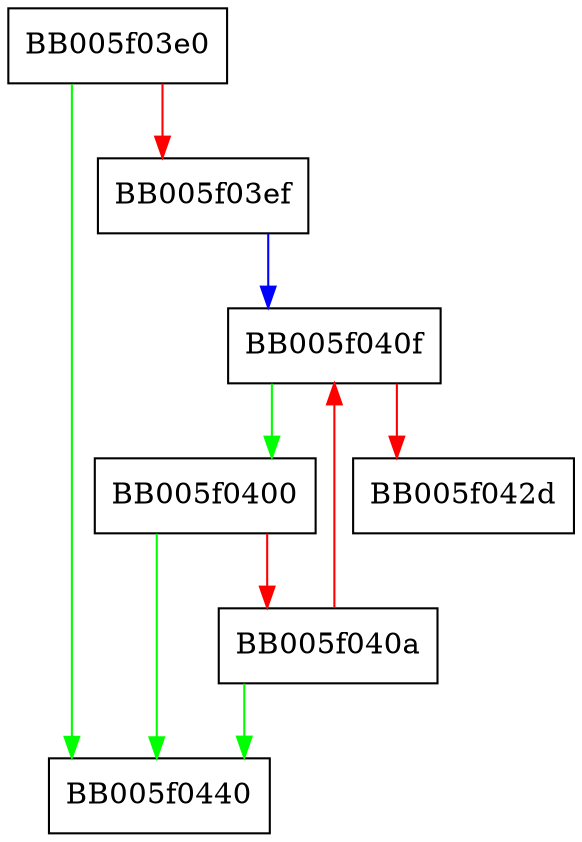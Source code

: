 digraph OPENSSL_strncasecmp {
  node [shape="box"];
  graph [splines=ortho];
  BB005f03e0 -> BB005f0440 [color="green"];
  BB005f03e0 -> BB005f03ef [color="red"];
  BB005f03ef -> BB005f040f [color="blue"];
  BB005f0400 -> BB005f0440 [color="green"];
  BB005f0400 -> BB005f040a [color="red"];
  BB005f040a -> BB005f0440 [color="green"];
  BB005f040a -> BB005f040f [color="red"];
  BB005f040f -> BB005f0400 [color="green"];
  BB005f040f -> BB005f042d [color="red"];
}